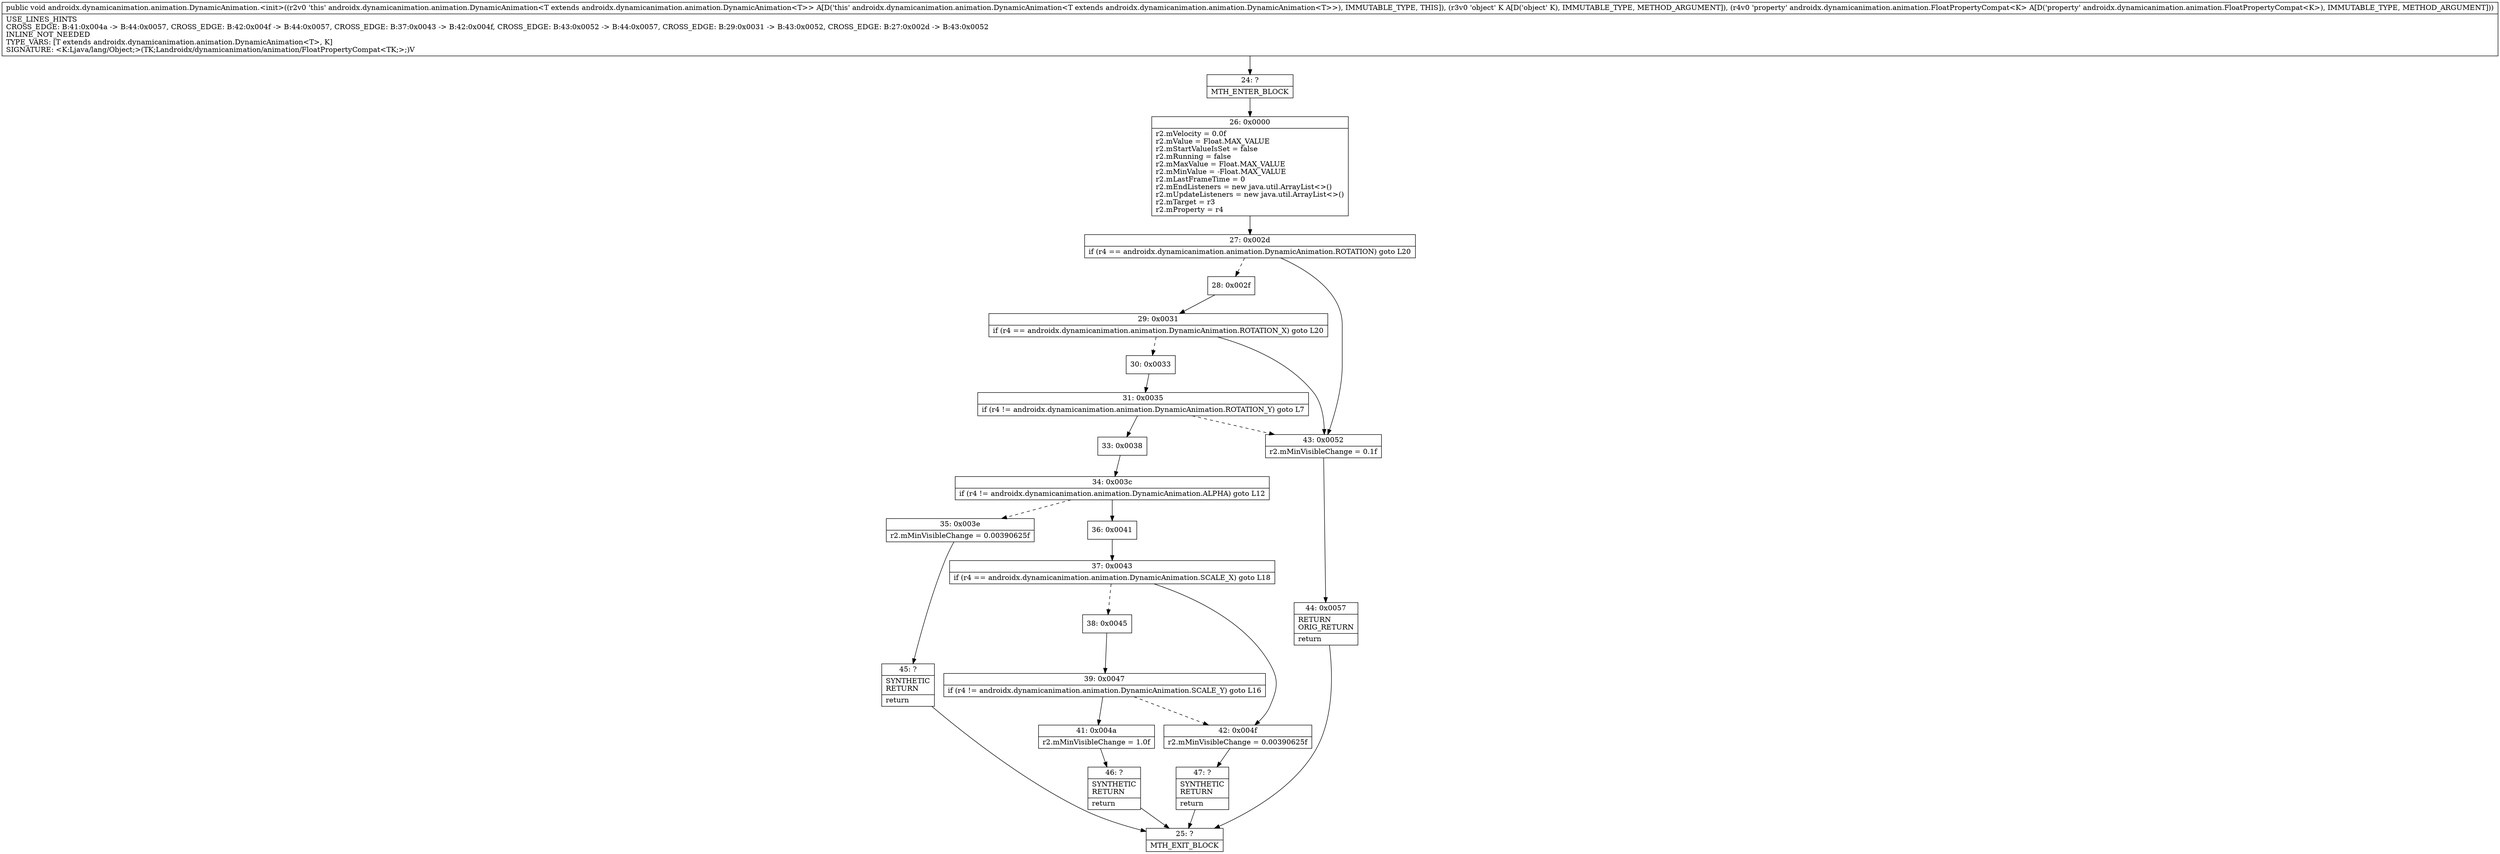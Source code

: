 digraph "CFG forandroidx.dynamicanimation.animation.DynamicAnimation.\<init\>(Ljava\/lang\/Object;Landroidx\/dynamicanimation\/animation\/FloatPropertyCompat;)V" {
Node_24 [shape=record,label="{24\:\ ?|MTH_ENTER_BLOCK\l}"];
Node_26 [shape=record,label="{26\:\ 0x0000|r2.mVelocity = 0.0f\lr2.mValue = Float.MAX_VALUE\lr2.mStartValueIsSet = false\lr2.mRunning = false\lr2.mMaxValue = Float.MAX_VALUE\lr2.mMinValue = \-Float.MAX_VALUE\lr2.mLastFrameTime = 0\lr2.mEndListeners = new java.util.ArrayList\<\>()\lr2.mUpdateListeners = new java.util.ArrayList\<\>()\lr2.mTarget = r3\lr2.mProperty = r4\l}"];
Node_27 [shape=record,label="{27\:\ 0x002d|if (r4 == androidx.dynamicanimation.animation.DynamicAnimation.ROTATION) goto L20\l}"];
Node_28 [shape=record,label="{28\:\ 0x002f}"];
Node_29 [shape=record,label="{29\:\ 0x0031|if (r4 == androidx.dynamicanimation.animation.DynamicAnimation.ROTATION_X) goto L20\l}"];
Node_30 [shape=record,label="{30\:\ 0x0033}"];
Node_31 [shape=record,label="{31\:\ 0x0035|if (r4 != androidx.dynamicanimation.animation.DynamicAnimation.ROTATION_Y) goto L7\l}"];
Node_33 [shape=record,label="{33\:\ 0x0038}"];
Node_34 [shape=record,label="{34\:\ 0x003c|if (r4 != androidx.dynamicanimation.animation.DynamicAnimation.ALPHA) goto L12\l}"];
Node_35 [shape=record,label="{35\:\ 0x003e|r2.mMinVisibleChange = 0.00390625f\l}"];
Node_45 [shape=record,label="{45\:\ ?|SYNTHETIC\lRETURN\l|return\l}"];
Node_25 [shape=record,label="{25\:\ ?|MTH_EXIT_BLOCK\l}"];
Node_36 [shape=record,label="{36\:\ 0x0041}"];
Node_37 [shape=record,label="{37\:\ 0x0043|if (r4 == androidx.dynamicanimation.animation.DynamicAnimation.SCALE_X) goto L18\l}"];
Node_38 [shape=record,label="{38\:\ 0x0045}"];
Node_39 [shape=record,label="{39\:\ 0x0047|if (r4 != androidx.dynamicanimation.animation.DynamicAnimation.SCALE_Y) goto L16\l}"];
Node_41 [shape=record,label="{41\:\ 0x004a|r2.mMinVisibleChange = 1.0f\l}"];
Node_46 [shape=record,label="{46\:\ ?|SYNTHETIC\lRETURN\l|return\l}"];
Node_42 [shape=record,label="{42\:\ 0x004f|r2.mMinVisibleChange = 0.00390625f\l}"];
Node_47 [shape=record,label="{47\:\ ?|SYNTHETIC\lRETURN\l|return\l}"];
Node_43 [shape=record,label="{43\:\ 0x0052|r2.mMinVisibleChange = 0.1f\l}"];
Node_44 [shape=record,label="{44\:\ 0x0057|RETURN\lORIG_RETURN\l|return\l}"];
MethodNode[shape=record,label="{public void androidx.dynamicanimation.animation.DynamicAnimation.\<init\>((r2v0 'this' androidx.dynamicanimation.animation.DynamicAnimation\<T extends androidx.dynamicanimation.animation.DynamicAnimation\<T\>\> A[D('this' androidx.dynamicanimation.animation.DynamicAnimation\<T extends androidx.dynamicanimation.animation.DynamicAnimation\<T\>\>), IMMUTABLE_TYPE, THIS]), (r3v0 'object' K A[D('object' K), IMMUTABLE_TYPE, METHOD_ARGUMENT]), (r4v0 'property' androidx.dynamicanimation.animation.FloatPropertyCompat\<K\> A[D('property' androidx.dynamicanimation.animation.FloatPropertyCompat\<K\>), IMMUTABLE_TYPE, METHOD_ARGUMENT]))  | USE_LINES_HINTS\lCROSS_EDGE: B:41:0x004a \-\> B:44:0x0057, CROSS_EDGE: B:42:0x004f \-\> B:44:0x0057, CROSS_EDGE: B:37:0x0043 \-\> B:42:0x004f, CROSS_EDGE: B:43:0x0052 \-\> B:44:0x0057, CROSS_EDGE: B:29:0x0031 \-\> B:43:0x0052, CROSS_EDGE: B:27:0x002d \-\> B:43:0x0052\lINLINE_NOT_NEEDED\lTYPE_VARS: [T extends androidx.dynamicanimation.animation.DynamicAnimation\<T\>, K]\lSIGNATURE: \<K:Ljava\/lang\/Object;\>(TK;Landroidx\/dynamicanimation\/animation\/FloatPropertyCompat\<TK;\>;)V\l}"];
MethodNode -> Node_24;Node_24 -> Node_26;
Node_26 -> Node_27;
Node_27 -> Node_28[style=dashed];
Node_27 -> Node_43;
Node_28 -> Node_29;
Node_29 -> Node_30[style=dashed];
Node_29 -> Node_43;
Node_30 -> Node_31;
Node_31 -> Node_33;
Node_31 -> Node_43[style=dashed];
Node_33 -> Node_34;
Node_34 -> Node_35[style=dashed];
Node_34 -> Node_36;
Node_35 -> Node_45;
Node_45 -> Node_25;
Node_36 -> Node_37;
Node_37 -> Node_38[style=dashed];
Node_37 -> Node_42;
Node_38 -> Node_39;
Node_39 -> Node_41;
Node_39 -> Node_42[style=dashed];
Node_41 -> Node_46;
Node_46 -> Node_25;
Node_42 -> Node_47;
Node_47 -> Node_25;
Node_43 -> Node_44;
Node_44 -> Node_25;
}

